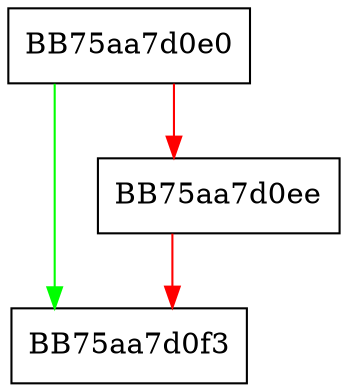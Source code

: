 digraph aggregator_receiver_end {
  node [shape="box"];
  graph [splines=ortho];
  BB75aa7d0e0 -> BB75aa7d0f3 [color="green"];
  BB75aa7d0e0 -> BB75aa7d0ee [color="red"];
  BB75aa7d0ee -> BB75aa7d0f3 [color="red"];
}